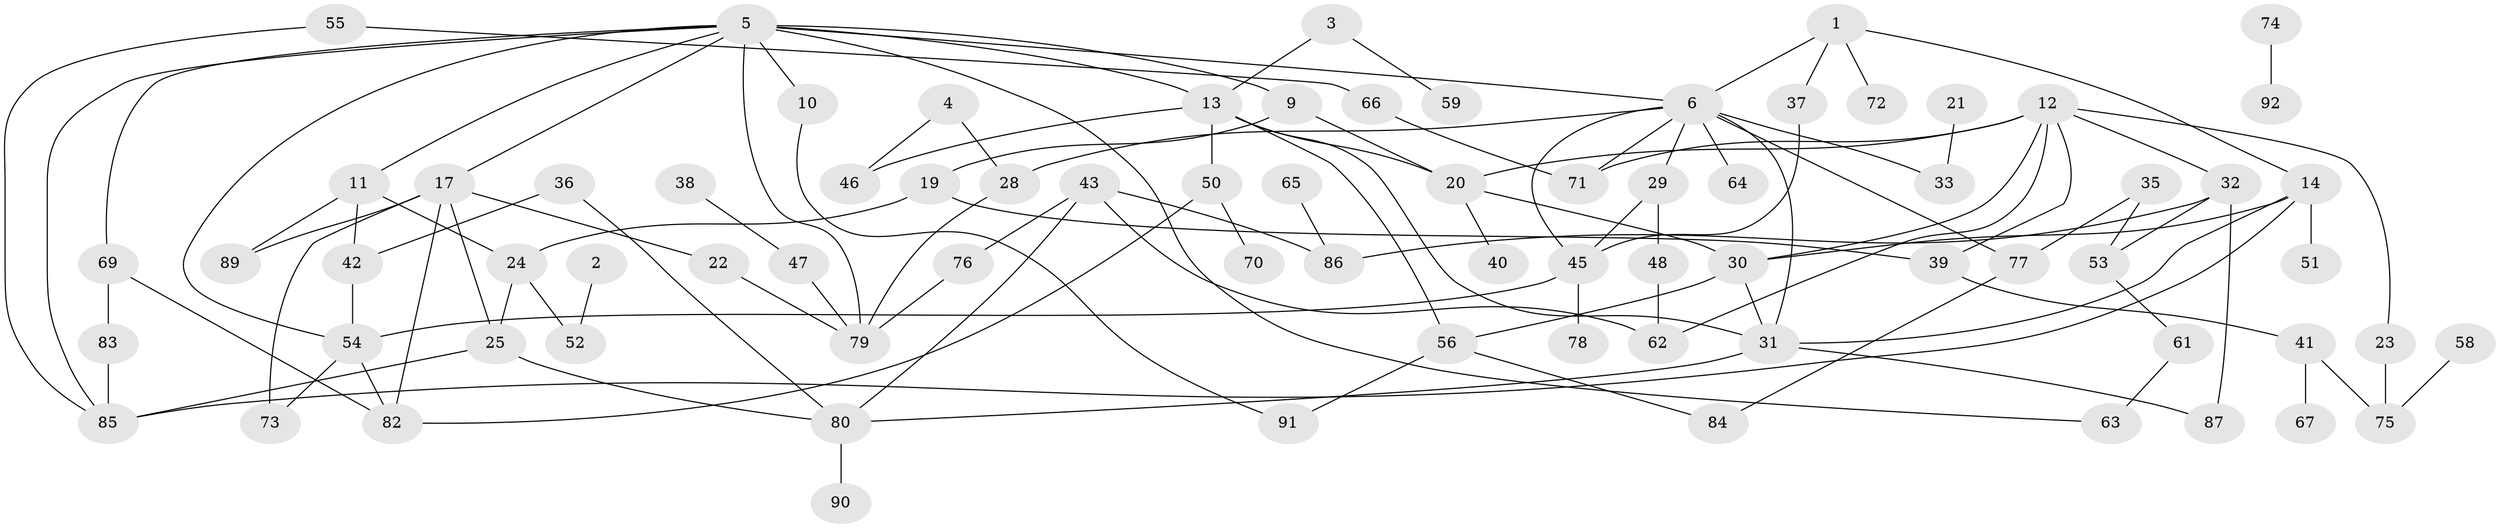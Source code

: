 // original degree distribution, {2: 0.26717557251908397, 1: 0.21374045801526717, 6: 0.022900763358778626, 0: 0.09923664122137404, 3: 0.22900763358778625, 4: 0.0916030534351145, 5: 0.06870229007633588, 7: 0.007633587786259542}
// Generated by graph-tools (version 1.1) at 2025/48/03/04/25 22:48:09]
// undirected, 77 vertices, 114 edges
graph export_dot {
  node [color=gray90,style=filled];
  1;
  2;
  3;
  4;
  5;
  6;
  9;
  10;
  11;
  12;
  13;
  14;
  17;
  19;
  20;
  21;
  22;
  23;
  24;
  25;
  28;
  29;
  30;
  31;
  32;
  33;
  35;
  36;
  37;
  38;
  39;
  40;
  41;
  42;
  43;
  45;
  46;
  47;
  48;
  50;
  51;
  52;
  53;
  54;
  55;
  56;
  58;
  59;
  61;
  62;
  63;
  64;
  65;
  66;
  67;
  69;
  70;
  71;
  72;
  73;
  74;
  75;
  76;
  77;
  78;
  79;
  80;
  82;
  83;
  84;
  85;
  86;
  87;
  89;
  90;
  91;
  92;
  1 -- 6 [weight=1.0];
  1 -- 14 [weight=1.0];
  1 -- 37 [weight=1.0];
  1 -- 72 [weight=1.0];
  2 -- 52 [weight=1.0];
  3 -- 13 [weight=1.0];
  3 -- 59 [weight=1.0];
  4 -- 28 [weight=1.0];
  4 -- 46 [weight=1.0];
  5 -- 6 [weight=1.0];
  5 -- 9 [weight=1.0];
  5 -- 10 [weight=1.0];
  5 -- 11 [weight=1.0];
  5 -- 13 [weight=1.0];
  5 -- 17 [weight=1.0];
  5 -- 54 [weight=1.0];
  5 -- 63 [weight=1.0];
  5 -- 69 [weight=1.0];
  5 -- 79 [weight=1.0];
  5 -- 85 [weight=1.0];
  6 -- 28 [weight=1.0];
  6 -- 29 [weight=1.0];
  6 -- 31 [weight=1.0];
  6 -- 33 [weight=1.0];
  6 -- 45 [weight=1.0];
  6 -- 64 [weight=1.0];
  6 -- 71 [weight=1.0];
  6 -- 77 [weight=1.0];
  9 -- 19 [weight=1.0];
  9 -- 20 [weight=1.0];
  10 -- 91 [weight=1.0];
  11 -- 24 [weight=1.0];
  11 -- 42 [weight=1.0];
  11 -- 89 [weight=1.0];
  12 -- 20 [weight=1.0];
  12 -- 23 [weight=1.0];
  12 -- 30 [weight=1.0];
  12 -- 32 [weight=1.0];
  12 -- 39 [weight=1.0];
  12 -- 62 [weight=1.0];
  12 -- 71 [weight=1.0];
  13 -- 20 [weight=1.0];
  13 -- 31 [weight=1.0];
  13 -- 46 [weight=1.0];
  13 -- 50 [weight=1.0];
  13 -- 56 [weight=1.0];
  14 -- 30 [weight=1.0];
  14 -- 31 [weight=1.0];
  14 -- 51 [weight=1.0];
  14 -- 85 [weight=1.0];
  17 -- 22 [weight=1.0];
  17 -- 25 [weight=1.0];
  17 -- 73 [weight=1.0];
  17 -- 82 [weight=1.0];
  17 -- 89 [weight=1.0];
  19 -- 24 [weight=1.0];
  19 -- 39 [weight=1.0];
  20 -- 30 [weight=1.0];
  20 -- 40 [weight=1.0];
  21 -- 33 [weight=1.0];
  22 -- 79 [weight=1.0];
  23 -- 75 [weight=1.0];
  24 -- 25 [weight=1.0];
  24 -- 52 [weight=1.0];
  25 -- 80 [weight=1.0];
  25 -- 85 [weight=1.0];
  28 -- 79 [weight=1.0];
  29 -- 45 [weight=1.0];
  29 -- 48 [weight=1.0];
  30 -- 31 [weight=1.0];
  30 -- 56 [weight=1.0];
  31 -- 80 [weight=1.0];
  31 -- 87 [weight=1.0];
  32 -- 53 [weight=1.0];
  32 -- 86 [weight=1.0];
  32 -- 87 [weight=1.0];
  35 -- 53 [weight=1.0];
  35 -- 77 [weight=1.0];
  36 -- 42 [weight=1.0];
  36 -- 80 [weight=1.0];
  37 -- 45 [weight=1.0];
  38 -- 47 [weight=1.0];
  39 -- 41 [weight=1.0];
  41 -- 67 [weight=1.0];
  41 -- 75 [weight=1.0];
  42 -- 54 [weight=1.0];
  43 -- 62 [weight=1.0];
  43 -- 76 [weight=1.0];
  43 -- 80 [weight=1.0];
  43 -- 86 [weight=1.0];
  45 -- 54 [weight=1.0];
  45 -- 78 [weight=1.0];
  47 -- 79 [weight=1.0];
  48 -- 62 [weight=1.0];
  50 -- 70 [weight=1.0];
  50 -- 82 [weight=1.0];
  53 -- 61 [weight=1.0];
  54 -- 73 [weight=1.0];
  54 -- 82 [weight=1.0];
  55 -- 66 [weight=1.0];
  55 -- 85 [weight=1.0];
  56 -- 84 [weight=1.0];
  56 -- 91 [weight=1.0];
  58 -- 75 [weight=1.0];
  61 -- 63 [weight=1.0];
  65 -- 86 [weight=1.0];
  66 -- 71 [weight=1.0];
  69 -- 82 [weight=1.0];
  69 -- 83 [weight=1.0];
  74 -- 92 [weight=1.0];
  76 -- 79 [weight=1.0];
  77 -- 84 [weight=1.0];
  80 -- 90 [weight=1.0];
  83 -- 85 [weight=1.0];
}
